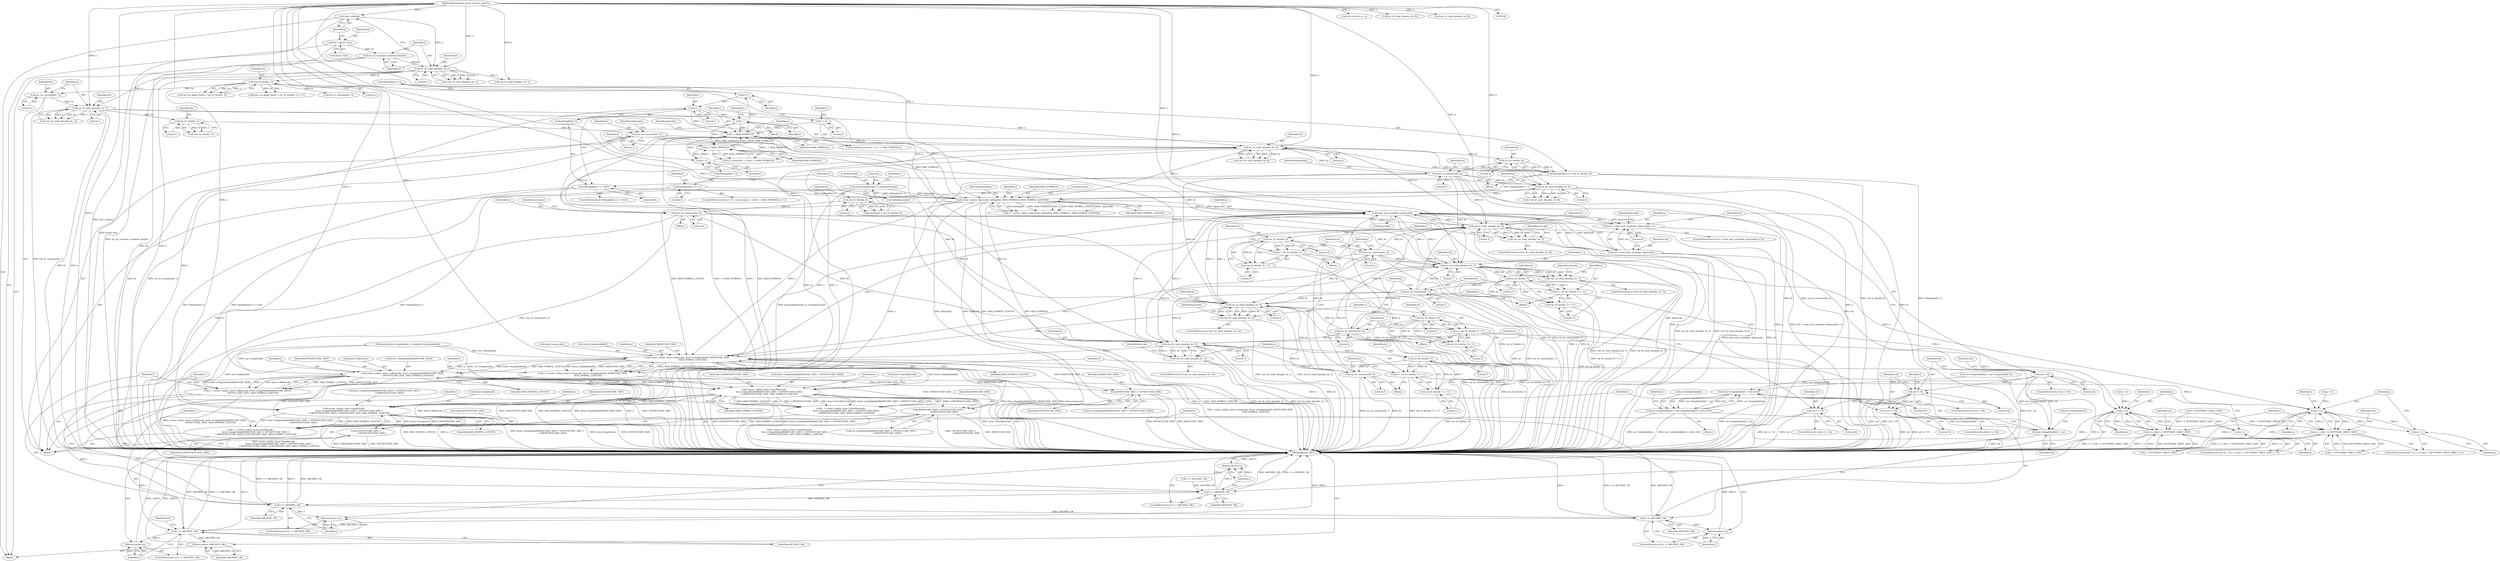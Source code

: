 digraph "0_libarchive_021efa522ad729ff0f5806c4ce53e4a6cc1daa31@API" {
"1000566" [label="(Call,read_next_symbol(a, &precode))"];
"1000532" [label="(Call,create_code(a, &precode, bitlengths, MAX_SYMBOLS, MAX_SYMBOL_LENGTH))"];
"1000485" [label="(Call,rar_br_read_ahead(a, br, 4))"];
"1000458" [label="(Call,rar_br_read_ahead(a, br, 4))"];
"1000420" [label="(Call,rar_br_read_ahead(a, br, 1))"];
"1000142" [label="(Call,rar_br_read_ahead(a, br, 1))"];
"1000136" [label="(Call,free_codes(a))"];
"1000107" [label="(MethodParameterIn,struct archive_read *a)"];
"1000138" [label="(Call,rar_br_consume_unalined_bits(br))"];
"1000130" [label="(Call,*br = &(rar->br))"];
"1000415" [label="(Call,rar_br_consume(br, 1))"];
"1000153" [label="(Call,rar_br_bits(br, 1))"];
"1000439" [label="(Call,rar_br_consume(br, 1))"];
"1000427" [label="(Call,rar_br_bits(br, 1))"];
"1000495" [label="(Call,rar_br_consume(br, 4))"];
"1000492" [label="(Call,rar_br_bits(br, 4))"];
"1000471" [label="(Call,rar_br_consume(br, 4))"];
"1000468" [label="(Call,rar_br_bits(br, 4))"];
"1000524" [label="(Call,memset(&precode, 0, sizeof(precode)))"];
"1000463" [label="(Call,bitlengths[i++] = rar_br_bits(br, 4))"];
"1000475" [label="(Call,bitlengths[i-1] == 0xF)"];
"1000518" [label="(Call,bitlengths[i++] = 0)"];
"1000452" [label="(Call,i < MAX_SYMBOLS)"];
"1000449" [label="(Call,i = 0)"];
"1000478" [label="(Call,i-1)"];
"1000466" [label="(Call,i++)"];
"1000501" [label="(Call,i--)"];
"1000521" [label="(Call,i++)"];
"1000513" [label="(Call,i < MAX_SYMBOLS)"];
"1000729" [label="(Call,rar_br_read_ahead(a, br, 3))"];
"1000566" [label="(Call,read_next_symbol(a, &precode))"];
"1000667" [label="(Call,rar_br_read_ahead(a, br, 7))"];
"1000750" [label="(Call,rar_br_consume(br, 3))"];
"1000746" [label="(Call,rar_br_bits(br, 3))"];
"1000688" [label="(Call,rar_br_consume(br, 7))"];
"1000684" [label="(Call,rar_br_bits(br, 7))"];
"1000660" [label="(Call,rar_br_consume(br, 3))"];
"1000656" [label="(Call,rar_br_bits(br, 3))"];
"1000639" [label="(Call,rar_br_read_ahead(a, br, 3))"];
"1000778" [label="(Call,rar_br_consume(br, 7))"];
"1000774" [label="(Call,rar_br_bits(br, 7))"];
"1000757" [label="(Call,rar_br_read_ahead(a, br, 7))"];
"1000563" [label="(Call,(val = read_next_symbol(a, &precode)) < 0)"];
"1000564" [label="(Call,val = read_next_symbol(a, &precode))"];
"1000583" [label="(Call,val < 16)"];
"1000593" [label="(Call,(rar->lengthtable[i] + val) & 0xF)"];
"1000587" [label="(Call,rar->lengthtable[i] = (rar->lengthtable[i] + val) & 0xF)"];
"1000594" [label="(Call,rar->lengthtable[i] + val)"];
"1000606" [label="(Call,val < 18)"];
"1000633" [label="(Call,val == 16)"];
"1000723" [label="(Call,val == 18)"];
"1000666" [label="(Call,!rar_br_read_ahead(a, br, 7))"];
"1000681" [label="(Call,n = rar_br_bits(br, 7) + 11)"];
"1000696" [label="(Call,j < n)"];
"1000695" [label="(Call,j < n && i < HUFFMAN_TABLE_SIZE)"];
"1000702" [label="(Call,j++)"];
"1000683" [label="(Call,rar_br_bits(br, 7) + 11)"];
"1000728" [label="(Call,!rar_br_read_ahead(a, br, 3))"];
"1000743" [label="(Call,n = rar_br_bits(br, 3) + 3)"];
"1000786" [label="(Call,j < n)"];
"1000785" [label="(Call,j < n && i < HUFFMAN_TABLE_SIZE)"];
"1000792" [label="(Call,j++)"];
"1000745" [label="(Call,rar_br_bits(br, 3) + 3)"];
"1000756" [label="(Call,!rar_br_read_ahead(a, br, 7))"];
"1000771" [label="(Call,n = rar_br_bits(br, 7) + 11)"];
"1000773" [label="(Call,rar_br_bits(br, 7) + 11)"];
"1000812" [label="(Call,create_code(a, &rar->maincode, &rar->lengthtable[0], MAINCODE_SIZE,\n                MAX_SYMBOL_LENGTH))"];
"1000810" [label="(Call,r = create_code(a, &rar->maincode, &rar->lengthtable[0], MAINCODE_SIZE,\n                MAX_SYMBOL_LENGTH))"];
"1000827" [label="(Call,r != ARCHIVE_OK)"];
"1000830" [label="(Return,return (r);)"];
"1000849" [label="(Call,r != ARCHIVE_OK)"];
"1000852" [label="(Return,return (r);)"];
"1000873" [label="(Call,r != ARCHIVE_OK)"];
"1000876" [label="(Return,return (r);)"];
"1000899" [label="(Call,r != ARCHIVE_OK)"];
"1000902" [label="(Return,return (r);)"];
"1001016" [label="(Return,return (ARCHIVE_OK);)"];
"1000834" [label="(Call,create_code(a, &rar->offsetcode, &rar->lengthtable[MAINCODE_SIZE],\n                OFFSETCODE_SIZE, MAX_SYMBOL_LENGTH))"];
"1000832" [label="(Call,r = create_code(a, &rar->offsetcode, &rar->lengthtable[MAINCODE_SIZE],\n                OFFSETCODE_SIZE, MAX_SYMBOL_LENGTH))"];
"1000856" [label="(Call,create_code(a, &rar->lowoffsetcode,\n                &rar->lengthtable[MAINCODE_SIZE + OFFSETCODE_SIZE],\n                LOWOFFSETCODE_SIZE, MAX_SYMBOL_LENGTH))"];
"1000854" [label="(Call,r = create_code(a, &rar->lowoffsetcode,\n                &rar->lengthtable[MAINCODE_SIZE + OFFSETCODE_SIZE],\n                LOWOFFSETCODE_SIZE, MAX_SYMBOL_LENGTH))"];
"1000880" [label="(Call,create_code(a, &rar->lengthcode,\n                &rar->lengthtable[MAINCODE_SIZE + OFFSETCODE_SIZE +\n                LOWOFFSETCODE_SIZE], LENGTHCODE_SIZE, MAX_SYMBOL_LENGTH))"];
"1000878" [label="(Call,r = create_code(a, &rar->lengthcode,\n                &rar->lengthtable[MAINCODE_SIZE + OFFSETCODE_SIZE +\n                LOWOFFSETCODE_SIZE], LENGTHCODE_SIZE, MAX_SYMBOL_LENGTH))"];
"1000891" [label="(Call,MAINCODE_SIZE + OFFSETCODE_SIZE +\n                LOWOFFSETCODE_SIZE)"];
"1000893" [label="(Call,OFFSETCODE_SIZE +\n                LOWOFFSETCODE_SIZE)"];
"1000867" [label="(Call,MAINCODE_SIZE + OFFSETCODE_SIZE)"];
"1000638" [label="(Call,!rar_br_read_ahead(a, br, 3))"];
"1000653" [label="(Call,n = rar_br_bits(br, 3) + 3)"];
"1000655" [label="(Call,rar_br_bits(br, 3) + 3)"];
"1000705" [label="(Call,rar->lengthtable[i] = rar->lengthtable[i-1])"];
"1000797" [label="(Identifier,rar)"];
"1000830" [label="(Return,return (r);)"];
"1000810" [label="(Call,r = create_code(a, &rar->maincode, &rar->lengthtable[0], MAINCODE_SIZE,\n                MAX_SYMBOL_LENGTH))"];
"1000868" [label="(Identifier,MAINCODE_SIZE)"];
"1000764" [label="(Identifier,precode)"];
"1000895" [label="(Identifier,LOWOFFSETCODE_SIZE)"];
"1000750" [label="(Call,rar_br_consume(br, 3))"];
"1000568" [label="(Call,&precode)"];
"1000585" [label="(Literal,16)"];
"1000603" [label="(Identifier,i)"];
"1000482" [label="(Block,)"];
"1000874" [label="(Identifier,r)"];
"1000494" [label="(Literal,4)"];
"1001017" [label="(Identifier,ARCHIVE_OK)"];
"1000660" [label="(Call,rar_br_consume(br, 3))"];
"1000452" [label="(Call,i < MAX_SYMBOLS)"];
"1000500" [label="(Block,)"];
"1000756" [label="(Call,!rar_br_read_ahead(a, br, 7))"];
"1001033" [label="(MethodReturn,RET)"];
"1000728" [label="(Call,!rar_br_read_ahead(a, br, 3))"];
"1000659" [label="(Literal,3)"];
"1000723" [label="(Call,val == 18)"];
"1000851" [label="(Identifier,ARCHIVE_OK)"];
"1000481" [label="(Literal,0xF)"];
"1000722" [label="(ControlStructure,if(val == 18))"];
"1000832" [label="(Call,r = create_code(a, &rar->offsetcode, &rar->lengthtable[MAINCODE_SIZE],\n                OFFSETCODE_SIZE, MAX_SYMBOL_LENGTH))"];
"1000108" [label="(Block,)"];
"1000495" [label="(Call,rar_br_consume(br, 4))"];
"1000636" [label="(Block,)"];
"1000835" [label="(Identifier,a)"];
"1000484" [label="(Call,!rar_br_read_ahead(a, br, 4))"];
"1000540" [label="(Call,r != ARCHIVE_OK)"];
"1000524" [label="(Call,memset(&precode, 0, sizeof(precode)))"];
"1000833" [label="(Identifier,r)"];
"1000690" [label="(Literal,7)"];
"1000486" [label="(Identifier,a)"];
"1000521" [label="(Call,i++)"];
"1000487" [label="(Identifier,br)"];
"1000507" [label="(Call,j < zerocount + 2 && i < MAX_SYMBOLS)"];
"1000900" [label="(Identifier,r)"];
"1000463" [label="(Call,bitlengths[i++] = rar_br_bits(br, 4))"];
"1000499" [label="(Identifier,zerocount)"];
"1000522" [label="(Identifier,i)"];
"1000748" [label="(Literal,3)"];
"1000814" [label="(Call,&rar->maincode)"];
"1000873" [label="(Call,r != ARCHIVE_OK)"];
"1000661" [label="(Identifier,br)"];
"1000894" [label="(Identifier,OFFSETCODE_SIZE)"];
"1000605" [label="(ControlStructure,if (val < 18))"];
"1000849" [label="(Call,r != ARCHIVE_OK)"];
"1000518" [label="(Call,bitlengths[i++] = 0)"];
"1000137" [label="(Identifier,a)"];
"1000787" [label="(Identifier,j)"];
"1000149" [label="(Call,rar->is_ppmd_block = rar_br_bits(br, 1))"];
"1000825" [label="(Identifier,MAX_SYMBOL_LENGTH)"];
"1000641" [label="(Identifier,br)"];
"1000567" [label="(Identifier,a)"];
"1000612" [label="(Identifier,i)"];
"1000869" [label="(Identifier,OFFSETCODE_SIZE)"];
"1000771" [label="(Call,n = rar_br_bits(br, 7) + 11)"];
"1000455" [label="(Block,)"];
"1000867" [label="(Call,MAINCODE_SIZE + OFFSETCODE_SIZE)"];
"1000886" [label="(Call,&rar->lengthtable[MAINCODE_SIZE + OFFSETCODE_SIZE +\n                LOWOFFSETCODE_SIZE])"];
"1000877" [label="(Identifier,r)"];
"1000472" [label="(Identifier,br)"];
"1000777" [label="(Literal,11)"];
"1000132" [label="(Call,&(rar->br))"];
"1000875" [label="(Identifier,ARCHIVE_OK)"];
"1000422" [label="(Identifier,br)"];
"1000730" [label="(Identifier,a)"];
"1000760" [label="(Literal,7)"];
"1000478" [label="(Call,i-1)"];
"1000743" [label="(Call,n = rar_br_bits(br, 3) + 3)"];
"1000583" [label="(Call,val < 16)"];
"1000902" [label="(Return,return (r);)"];
"1000530" [label="(Call,r = create_code(a, &precode, bitlengths, MAX_SYMBOLS, MAX_SYMBOL_LENGTH))"];
"1000759" [label="(Identifier,br)"];
"1000882" [label="(Call,&rar->lengthcode)"];
"1000450" [label="(Identifier,i)"];
"1000280" [label="(Call,rar->bytein.a = a)"];
"1000505" [label="(Identifier,j)"];
"1000536" [label="(Identifier,bitlengths)"];
"1000688" [label="(Call,rar_br_consume(br, 7))"];
"1000666" [label="(Call,!rar_br_read_ahead(a, br, 7))"];
"1000773" [label="(Call,rar_br_bits(br, 7) + 11)"];
"1000665" [label="(ControlStructure,if (!rar_br_read_ahead(a, br, 7)))"];
"1000871" [label="(Identifier,MAX_SYMBOL_LENGTH)"];
"1000755" [label="(ControlStructure,if (!rar_br_read_ahead(a, br, 7)))"];
"1000474" [label="(ControlStructure,if (bitlengths[i-1] == 0xF))"];
"1000834" [label="(Call,create_code(a, &rar->offsetcode, &rar->lengthtable[MAINCODE_SIZE],\n                OFFSETCODE_SIZE, MAX_SYMBOL_LENGTH))"];
"1000144" [label="(Identifier,br)"];
"1000870" [label="(Identifier,LOWOFFSETCODE_SIZE)"];
"1000501" [label="(Call,i--)"];
"1000846" [label="(Identifier,OFFSETCODE_SIZE)"];
"1000635" [label="(Literal,16)"];
"1000757" [label="(Call,rar_br_read_ahead(a, br, 7))"];
"1000758" [label="(Identifier,a)"];
"1000107" [label="(MethodParameterIn,struct archive_read *a)"];
"1000451" [label="(Literal,0)"];
"1000642" [label="(Literal,3)"];
"1001016" [label="(Return,return (ARCHIVE_OK);)"];
"1000419" [label="(Call,!rar_br_read_ahead(a, br, 1))"];
"1000638" [label="(Call,!rar_br_read_ahead(a, br, 3))"];
"1000519" [label="(Call,bitlengths[i++])"];
"1000479" [label="(Identifier,i)"];
"1000703" [label="(Identifier,j)"];
"1000466" [label="(Call,i++)"];
"1000790" [label="(Identifier,i)"];
"1000470" [label="(Literal,4)"];
"1000634" [label="(Identifier,val)"];
"1000131" [label="(Identifier,br)"];
"1000476" [label="(Call,bitlengths[i-1])"];
"1000732" [label="(Literal,3)"];
"1000429" [label="(Literal,1)"];
"1000440" [label="(Identifier,br)"];
"1000692" [label="(Call,j = 0)"];
"1000459" [label="(Identifier,a)"];
"1000633" [label="(Call,val == 16)"];
"1000788" [label="(Identifier,n)"];
"1000138" [label="(Call,rar_br_consume_unalined_bits(br))"];
"1000469" [label="(Identifier,br)"];
"1000607" [label="(Identifier,val)"];
"1000473" [label="(Literal,4)"];
"1000818" [label="(Call,&rar->lengthtable[0])"];
"1000533" [label="(Identifier,a)"];
"1000538" [label="(Identifier,MAX_SYMBOL_LENGTH)"];
"1000143" [label="(Identifier,a)"];
"1000490" [label="(Call,zerocount = rar_br_bits(br, 4))"];
"1000606" [label="(Call,val < 18)"];
"1000901" [label="(Identifier,ARCHIVE_OK)"];
"1000130" [label="(Call,*br = &(rar->br))"];
"1000774" [label="(Call,rar_br_bits(br, 7))"];
"1000600" [label="(Identifier,val)"];
"1000590" [label="(Identifier,rar)"];
"1000813" [label="(Identifier,a)"];
"1000682" [label="(Identifier,n)"];
"1000727" [label="(ControlStructure,if (!rar_br_read_ahead(a, br, 3)))"];
"1000475" [label="(Call,bitlengths[i-1] == 0xF)"];
"1000430" [label="(Call,memset(rar->lengthtable, 0, sizeof(rar->lengthtable)))"];
"1000526" [label="(Identifier,precode)"];
"1000724" [label="(Identifier,val)"];
"1000829" [label="(Identifier,ARCHIVE_OK)"];
"1000836" [label="(Call,&rar->offsetcode)"];
"1000141" [label="(Call,!rar_br_read_ahead(a, br, 1))"];
"1000582" [label="(ControlStructure,if (val < 16))"];
"1000460" [label="(Identifier,br)"];
"1000708" [label="(Identifier,rar)"];
"1000793" [label="(Identifier,j)"];
"1000779" [label="(Identifier,br)"];
"1000532" [label="(Call,create_code(a, &precode, bitlengths, MAX_SYMBOLS, MAX_SYMBOL_LENGTH))"];
"1000786" [label="(Call,j < n)"];
"1000441" [label="(Literal,1)"];
"1000863" [label="(Call,rar->lengthtable[MAINCODE_SIZE + OFFSETCODE_SIZE])"];
"1000689" [label="(Identifier,br)"];
"1000698" [label="(Identifier,n)"];
"1000558" [label="(Call,i < HUFFMAN_TABLE_SIZE)"];
"1000139" [label="(Identifier,br)"];
"1000749" [label="(Literal,3)"];
"1000782" [label="(Call,j = 0)"];
"1000880" [label="(Call,create_code(a, &rar->lengthcode,\n                &rar->lengthtable[MAINCODE_SIZE + OFFSETCODE_SIZE +\n                LOWOFFSETCODE_SIZE], LENGTHCODE_SIZE, MAX_SYMBOL_LENGTH))"];
"1000686" [label="(Literal,7)"];
"1000828" [label="(Identifier,r)"];
"1000879" [label="(Identifier,r)"];
"1000183" [label="(Call,rar_br_read_ahead(a, br, 8))"];
"1000601" [label="(Literal,0xF)"];
"1000898" [label="(ControlStructure,if (r != ARCHIVE_OK))"];
"1000736" [label="(Identifier,precode)"];
"1000881" [label="(Identifier,a)"];
"1000414" [label="(Block,)"];
"1000587" [label="(Call,rar->lengthtable[i] = (rar->lengthtable[i] + val) & 0xF)"];
"1000683" [label="(Call,rar_br_bits(br, 7) + 11)"];
"1000563" [label="(Call,(val = read_next_symbol(a, &precode)) < 0)"];
"1000148" [label="(Call,(rar->is_ppmd_block = rar_br_bits(br, 1)) != 0)"];
"1000662" [label="(Literal,3)"];
"1000693" [label="(Identifier,j)"];
"1000658" [label="(Literal,3)"];
"1000853" [label="(Identifier,r)"];
"1000493" [label="(Identifier,br)"];
"1000775" [label="(Identifier,br)"];
"1000781" [label="(ControlStructure,for(j = 0; j < n && i < HUFFMAN_TABLE_SIZE; j++))"];
"1000457" [label="(Call,!rar_br_read_ahead(a, br, 4))"];
"1000891" [label="(Call,MAINCODE_SIZE + OFFSETCODE_SIZE +\n                LOWOFFSETCODE_SIZE)"];
"1000458" [label="(Call,rar_br_read_ahead(a, br, 4))"];
"1000444" [label="(Identifier,bitlengths)"];
"1000480" [label="(Literal,1)"];
"1000856" [label="(Call,create_code(a, &rar->lowoffsetcode,\n                &rar->lengthtable[MAINCODE_SIZE + OFFSETCODE_SIZE],\n                LOWOFFSETCODE_SIZE, MAX_SYMBOL_LENGTH))"];
"1000565" [label="(Identifier,val)"];
"1000588" [label="(Call,rar->lengthtable[i])"];
"1000632" [label="(ControlStructure,if(val == 16))"];
"1000158" [label="(Call,rar_br_consume(br, 1))"];
"1000751" [label="(Identifier,br)"];
"1000897" [label="(Identifier,MAX_SYMBOL_LENGTH)"];
"1000426" [label="(Call,!rar_br_bits(br, 1))"];
"1000862" [label="(Call,&rar->lengthtable[MAINCODE_SIZE + OFFSETCODE_SIZE])"];
"1000154" [label="(Identifier,br)"];
"1000745" [label="(Call,rar_br_bits(br, 3) + 3)"];
"1000657" [label="(Identifier,br)"];
"1000776" [label="(Literal,7)"];
"1000847" [label="(Identifier,MAX_SYMBOL_LENGTH)"];
"1000827" [label="(Call,r != ARCHIVE_OK)"];
"1000731" [label="(Identifier,br)"];
"1000664" [label="(Block,)"];
"1000566" [label="(Call,read_next_symbol(a, &precode))"];
"1000595" [label="(Call,rar->lengthtable[i])"];
"1000656" [label="(Call,rar_br_bits(br, 3))"];
"1000824" [label="(Identifier,MAINCODE_SIZE)"];
"1000785" [label="(Call,j < n && i < HUFFMAN_TABLE_SIZE)"];
"1000668" [label="(Identifier,a)"];
"1000896" [label="(Identifier,LENGTHCODE_SIZE)"];
"1000453" [label="(Identifier,i)"];
"1000454" [label="(Identifier,MAX_SYMBOLS)"];
"1000537" [label="(Identifier,MAX_SYMBOLS)"];
"1000523" [label="(Literal,0)"];
"1000640" [label="(Identifier,a)"];
"1000492" [label="(Call,rar_br_bits(br, 4))"];
"1000899" [label="(Call,r != ARCHIVE_OK)"];
"1000153" [label="(Call,rar_br_bits(br, 1))"];
"1000778" [label="(Call,rar_br_consume(br, 7))"];
"1000789" [label="(Call,i < HUFFMAN_TABLE_SIZE)"];
"1000423" [label="(Literal,1)"];
"1000417" [label="(Literal,1)"];
"1000876" [label="(Return,return (r);)"];
"1000420" [label="(Call,rar_br_read_ahead(a, br, 1))"];
"1000155" [label="(Literal,1)"];
"1000695" [label="(Call,j < n && i < HUFFMAN_TABLE_SIZE)"];
"1000893" [label="(Call,OFFSETCODE_SIZE +\n                LOWOFFSETCODE_SIZE)"];
"1000681" [label="(Call,n = rar_br_bits(br, 7) + 11)"];
"1000497" [label="(Literal,4)"];
"1000725" [label="(Literal,18)"];
"1000878" [label="(Call,r = create_code(a, &rar->lengthcode,\n                &rar->lengthtable[MAINCODE_SIZE + OFFSETCODE_SIZE +\n                LOWOFFSETCODE_SIZE], LENGTHCODE_SIZE, MAX_SYMBOL_LENGTH))"];
"1000697" [label="(Identifier,j)"];
"1000639" [label="(Call,rar_br_read_ahead(a, br, 3))"];
"1000608" [label="(Literal,18)"];
"1000857" [label="(Identifier,a)"];
"1000674" [label="(Identifier,precode)"];
"1000855" [label="(Identifier,r)"];
"1000729" [label="(Call,rar_br_read_ahead(a, br, 3))"];
"1000746" [label="(Call,rar_br_bits(br, 3))"];
"1000531" [label="(Identifier,r)"];
"1000653" [label="(Call,n = rar_br_bits(br, 3) + 3)"];
"1000637" [label="(ControlStructure,if (!rar_br_read_ahead(a, br, 3)))"];
"1000655" [label="(Call,rar_br_bits(br, 3) + 3)"];
"1000428" [label="(Identifier,br)"];
"1000772" [label="(Identifier,n)"];
"1000850" [label="(Identifier,r)"];
"1000726" [label="(Block,)"];
"1000747" [label="(Identifier,br)"];
"1000525" [label="(Call,&precode)"];
"1000593" [label="(Call,(rar->lengthtable[i] + val) & 0xF)"];
"1000586" [label="(Block,)"];
"1000559" [label="(Identifier,i)"];
"1000831" [label="(Identifier,r)"];
"1000685" [label="(Identifier,br)"];
"1000145" [label="(Literal,1)"];
"1000415" [label="(Call,rar_br_consume(br, 1))"];
"1000513" [label="(Call,i < MAX_SYMBOLS)"];
"1000562" [label="(ControlStructure,if ((val = read_next_symbol(a, &precode)) < 0))"];
"1000852" [label="(Return,return (r);)"];
"1000485" [label="(Call,rar_br_read_ahead(a, br, 4))"];
"1000687" [label="(Literal,11)"];
"1000570" [label="(Literal,0)"];
"1000854" [label="(Call,r = create_code(a, &rar->lowoffsetcode,\n                &rar->lengthtable[MAINCODE_SIZE + OFFSETCODE_SIZE],\n                LOWOFFSETCODE_SIZE, MAX_SYMBOL_LENGTH))"];
"1000448" [label="(ControlStructure,for (i = 0; i < MAX_SYMBOLS;))"];
"1000654" [label="(Identifier,n)"];
"1000488" [label="(Literal,4)"];
"1000496" [label="(Identifier,br)"];
"1000464" [label="(Call,bitlengths[i++])"];
"1000527" [label="(Literal,0)"];
"1000471" [label="(Call,rar_br_consume(br, 4))"];
"1000754" [label="(Block,)"];
"1000514" [label="(Identifier,i)"];
"1000502" [label="(Identifier,i)"];
"1000517" [label="(Identifier,j)"];
"1000564" [label="(Call,val = read_next_symbol(a, &precode))"];
"1000667" [label="(Call,rar_br_read_ahead(a, br, 7))"];
"1000684" [label="(Call,rar_br_bits(br, 7))"];
"1000461" [label="(Literal,4)"];
"1000752" [label="(Literal,3)"];
"1000427" [label="(Call,rar_br_bits(br, 1))"];
"1000468" [label="(Call,rar_br_bits(br, 4))"];
"1000209" [label="(Call,rar_br_read_ahead(a, br, 8))"];
"1000780" [label="(Literal,7)"];
"1000811" [label="(Identifier,r)"];
"1000594" [label="(Call,rar->lengthtable[i] + val)"];
"1000792" [label="(Call,j++)"];
"1000908" [label="(Identifier,rar)"];
"1000136" [label="(Call,free_codes(a))"];
"1000584" [label="(Identifier,val)"];
"1000858" [label="(Call,&rar->lowoffsetcode)"];
"1000503" [label="(ControlStructure,for (j = 0; j < zerocount + 2 && i < MAX_SYMBOLS; j++))"];
"1000646" [label="(Identifier,precode)"];
"1000477" [label="(Identifier,bitlengths)"];
"1000670" [label="(Literal,7)"];
"1000691" [label="(ControlStructure,for (j = 0; j < n && i < HUFFMAN_TABLE_SIZE; j++))"];
"1000887" [label="(Call,rar->lengthtable[MAINCODE_SIZE + OFFSETCODE_SIZE +\n                LOWOFFSETCODE_SIZE])"];
"1000840" [label="(Call,&rar->lengthtable[MAINCODE_SIZE])"];
"1000848" [label="(ControlStructure,if (r != ARCHIVE_OK))"];
"1000449" [label="(Call,i = 0)"];
"1000467" [label="(Identifier,i)"];
"1000416" [label="(Identifier,br)"];
"1000142" [label="(Call,rar_br_read_ahead(a, br, 1))"];
"1000574" [label="(Identifier,precode)"];
"1000700" [label="(Identifier,i)"];
"1000744" [label="(Identifier,n)"];
"1000872" [label="(ControlStructure,if (r != ARCHIVE_OK))"];
"1000669" [label="(Identifier,br)"];
"1000826" [label="(ControlStructure,if (r != ARCHIVE_OK))"];
"1000439" [label="(Call,rar_br_consume(br, 1))"];
"1000515" [label="(Identifier,MAX_SYMBOLS)"];
"1000783" [label="(Identifier,j)"];
"1000699" [label="(Call,i < HUFFMAN_TABLE_SIZE)"];
"1000812" [label="(Call,create_code(a, &rar->maincode, &rar->lengthtable[0], MAINCODE_SIZE,\n                MAX_SYMBOL_LENGTH))"];
"1000421" [label="(Identifier,a)"];
"1000528" [label="(Call,sizeof(precode))"];
"1000534" [label="(Call,&precode)"];
"1000696" [label="(Call,j < n)"];
"1000892" [label="(Identifier,MAINCODE_SIZE)"];
"1000702" [label="(Call,j++)"];
"1000903" [label="(Identifier,r)"];
"1000163" [label="(Call,rar_br_read_ahead(a, br, 7))"];
"1000566" -> "1000564"  [label="AST: "];
"1000566" -> "1000568"  [label="CFG: "];
"1000567" -> "1000566"  [label="AST: "];
"1000568" -> "1000566"  [label="AST: "];
"1000564" -> "1000566"  [label="CFG: "];
"1000566" -> "1001033"  [label="DDG: &precode"];
"1000566" -> "1001033"  [label="DDG: a"];
"1000566" -> "1000563"  [label="DDG: a"];
"1000566" -> "1000563"  [label="DDG: &precode"];
"1000566" -> "1000564"  [label="DDG: a"];
"1000566" -> "1000564"  [label="DDG: &precode"];
"1000532" -> "1000566"  [label="DDG: a"];
"1000532" -> "1000566"  [label="DDG: &precode"];
"1000729" -> "1000566"  [label="DDG: a"];
"1000667" -> "1000566"  [label="DDG: a"];
"1000757" -> "1000566"  [label="DDG: a"];
"1000639" -> "1000566"  [label="DDG: a"];
"1000107" -> "1000566"  [label="DDG: a"];
"1000566" -> "1000639"  [label="DDG: a"];
"1000566" -> "1000667"  [label="DDG: a"];
"1000566" -> "1000729"  [label="DDG: a"];
"1000566" -> "1000757"  [label="DDG: a"];
"1000566" -> "1000812"  [label="DDG: a"];
"1000532" -> "1000530"  [label="AST: "];
"1000532" -> "1000538"  [label="CFG: "];
"1000533" -> "1000532"  [label="AST: "];
"1000534" -> "1000532"  [label="AST: "];
"1000536" -> "1000532"  [label="AST: "];
"1000537" -> "1000532"  [label="AST: "];
"1000538" -> "1000532"  [label="AST: "];
"1000530" -> "1000532"  [label="CFG: "];
"1000532" -> "1001033"  [label="DDG: a"];
"1000532" -> "1001033"  [label="DDG: bitlengths"];
"1000532" -> "1001033"  [label="DDG: &precode"];
"1000532" -> "1001033"  [label="DDG: MAX_SYMBOL_LENGTH"];
"1000532" -> "1001033"  [label="DDG: MAX_SYMBOLS"];
"1000532" -> "1000530"  [label="DDG: bitlengths"];
"1000532" -> "1000530"  [label="DDG: MAX_SYMBOLS"];
"1000532" -> "1000530"  [label="DDG: a"];
"1000532" -> "1000530"  [label="DDG: MAX_SYMBOL_LENGTH"];
"1000532" -> "1000530"  [label="DDG: &precode"];
"1000485" -> "1000532"  [label="DDG: a"];
"1000458" -> "1000532"  [label="DDG: a"];
"1000420" -> "1000532"  [label="DDG: a"];
"1000107" -> "1000532"  [label="DDG: a"];
"1000524" -> "1000532"  [label="DDG: &precode"];
"1000463" -> "1000532"  [label="DDG: bitlengths[i++]"];
"1000475" -> "1000532"  [label="DDG: bitlengths[i-1]"];
"1000518" -> "1000532"  [label="DDG: bitlengths[i++]"];
"1000452" -> "1000532"  [label="DDG: MAX_SYMBOLS"];
"1000532" -> "1000812"  [label="DDG: a"];
"1000532" -> "1000812"  [label="DDG: MAX_SYMBOL_LENGTH"];
"1000485" -> "1000484"  [label="AST: "];
"1000485" -> "1000488"  [label="CFG: "];
"1000486" -> "1000485"  [label="AST: "];
"1000487" -> "1000485"  [label="AST: "];
"1000488" -> "1000485"  [label="AST: "];
"1000484" -> "1000485"  [label="CFG: "];
"1000485" -> "1001033"  [label="DDG: a"];
"1000485" -> "1001033"  [label="DDG: br"];
"1000485" -> "1000458"  [label="DDG: a"];
"1000485" -> "1000484"  [label="DDG: a"];
"1000485" -> "1000484"  [label="DDG: br"];
"1000485" -> "1000484"  [label="DDG: 4"];
"1000458" -> "1000485"  [label="DDG: a"];
"1000107" -> "1000485"  [label="DDG: a"];
"1000471" -> "1000485"  [label="DDG: br"];
"1000485" -> "1000492"  [label="DDG: br"];
"1000458" -> "1000457"  [label="AST: "];
"1000458" -> "1000461"  [label="CFG: "];
"1000459" -> "1000458"  [label="AST: "];
"1000460" -> "1000458"  [label="AST: "];
"1000461" -> "1000458"  [label="AST: "];
"1000457" -> "1000458"  [label="CFG: "];
"1000458" -> "1001033"  [label="DDG: br"];
"1000458" -> "1001033"  [label="DDG: a"];
"1000458" -> "1000457"  [label="DDG: a"];
"1000458" -> "1000457"  [label="DDG: br"];
"1000458" -> "1000457"  [label="DDG: 4"];
"1000420" -> "1000458"  [label="DDG: a"];
"1000107" -> "1000458"  [label="DDG: a"];
"1000439" -> "1000458"  [label="DDG: br"];
"1000495" -> "1000458"  [label="DDG: br"];
"1000471" -> "1000458"  [label="DDG: br"];
"1000458" -> "1000468"  [label="DDG: br"];
"1000420" -> "1000419"  [label="AST: "];
"1000420" -> "1000423"  [label="CFG: "];
"1000421" -> "1000420"  [label="AST: "];
"1000422" -> "1000420"  [label="AST: "];
"1000423" -> "1000420"  [label="AST: "];
"1000419" -> "1000420"  [label="CFG: "];
"1000420" -> "1001033"  [label="DDG: br"];
"1000420" -> "1001033"  [label="DDG: a"];
"1000420" -> "1000419"  [label="DDG: a"];
"1000420" -> "1000419"  [label="DDG: br"];
"1000420" -> "1000419"  [label="DDG: 1"];
"1000142" -> "1000420"  [label="DDG: a"];
"1000107" -> "1000420"  [label="DDG: a"];
"1000415" -> "1000420"  [label="DDG: br"];
"1000420" -> "1000427"  [label="DDG: br"];
"1000142" -> "1000141"  [label="AST: "];
"1000142" -> "1000145"  [label="CFG: "];
"1000143" -> "1000142"  [label="AST: "];
"1000144" -> "1000142"  [label="AST: "];
"1000145" -> "1000142"  [label="AST: "];
"1000141" -> "1000142"  [label="CFG: "];
"1000142" -> "1001033"  [label="DDG: br"];
"1000142" -> "1001033"  [label="DDG: a"];
"1000142" -> "1000141"  [label="DDG: a"];
"1000142" -> "1000141"  [label="DDG: br"];
"1000142" -> "1000141"  [label="DDG: 1"];
"1000136" -> "1000142"  [label="DDG: a"];
"1000107" -> "1000142"  [label="DDG: a"];
"1000138" -> "1000142"  [label="DDG: br"];
"1000142" -> "1000153"  [label="DDG: br"];
"1000142" -> "1000163"  [label="DDG: a"];
"1000136" -> "1000108"  [label="AST: "];
"1000136" -> "1000137"  [label="CFG: "];
"1000137" -> "1000136"  [label="AST: "];
"1000139" -> "1000136"  [label="CFG: "];
"1000136" -> "1001033"  [label="DDG: free_codes(a)"];
"1000107" -> "1000136"  [label="DDG: a"];
"1000107" -> "1000106"  [label="AST: "];
"1000107" -> "1001033"  [label="DDG: a"];
"1000107" -> "1000163"  [label="DDG: a"];
"1000107" -> "1000183"  [label="DDG: a"];
"1000107" -> "1000209"  [label="DDG: a"];
"1000107" -> "1000280"  [label="DDG: a"];
"1000107" -> "1000639"  [label="DDG: a"];
"1000107" -> "1000667"  [label="DDG: a"];
"1000107" -> "1000729"  [label="DDG: a"];
"1000107" -> "1000757"  [label="DDG: a"];
"1000107" -> "1000812"  [label="DDG: a"];
"1000107" -> "1000834"  [label="DDG: a"];
"1000107" -> "1000856"  [label="DDG: a"];
"1000107" -> "1000880"  [label="DDG: a"];
"1000138" -> "1000108"  [label="AST: "];
"1000138" -> "1000139"  [label="CFG: "];
"1000139" -> "1000138"  [label="AST: "];
"1000143" -> "1000138"  [label="CFG: "];
"1000138" -> "1001033"  [label="DDG: rar_br_consume_unalined_bits(br)"];
"1000130" -> "1000138"  [label="DDG: br"];
"1000130" -> "1000108"  [label="AST: "];
"1000130" -> "1000132"  [label="CFG: "];
"1000131" -> "1000130"  [label="AST: "];
"1000132" -> "1000130"  [label="AST: "];
"1000137" -> "1000130"  [label="CFG: "];
"1000130" -> "1001033"  [label="DDG: &(rar->br)"];
"1000415" -> "1000414"  [label="AST: "];
"1000415" -> "1000417"  [label="CFG: "];
"1000416" -> "1000415"  [label="AST: "];
"1000417" -> "1000415"  [label="AST: "];
"1000421" -> "1000415"  [label="CFG: "];
"1000415" -> "1001033"  [label="DDG: rar_br_consume(br, 1)"];
"1000153" -> "1000415"  [label="DDG: br"];
"1000153" -> "1000149"  [label="AST: "];
"1000153" -> "1000155"  [label="CFG: "];
"1000154" -> "1000153"  [label="AST: "];
"1000155" -> "1000153"  [label="AST: "];
"1000149" -> "1000153"  [label="CFG: "];
"1000153" -> "1000148"  [label="DDG: br"];
"1000153" -> "1000148"  [label="DDG: 1"];
"1000153" -> "1000149"  [label="DDG: br"];
"1000153" -> "1000149"  [label="DDG: 1"];
"1000153" -> "1000158"  [label="DDG: br"];
"1000439" -> "1000414"  [label="AST: "];
"1000439" -> "1000441"  [label="CFG: "];
"1000440" -> "1000439"  [label="AST: "];
"1000441" -> "1000439"  [label="AST: "];
"1000444" -> "1000439"  [label="CFG: "];
"1000439" -> "1001033"  [label="DDG: br"];
"1000439" -> "1001033"  [label="DDG: rar_br_consume(br, 1)"];
"1000427" -> "1000439"  [label="DDG: br"];
"1000439" -> "1000639"  [label="DDG: br"];
"1000439" -> "1000667"  [label="DDG: br"];
"1000439" -> "1000729"  [label="DDG: br"];
"1000439" -> "1000757"  [label="DDG: br"];
"1000427" -> "1000426"  [label="AST: "];
"1000427" -> "1000429"  [label="CFG: "];
"1000428" -> "1000427"  [label="AST: "];
"1000429" -> "1000427"  [label="AST: "];
"1000426" -> "1000427"  [label="CFG: "];
"1000427" -> "1000426"  [label="DDG: br"];
"1000427" -> "1000426"  [label="DDG: 1"];
"1000495" -> "1000482"  [label="AST: "];
"1000495" -> "1000497"  [label="CFG: "];
"1000496" -> "1000495"  [label="AST: "];
"1000497" -> "1000495"  [label="AST: "];
"1000499" -> "1000495"  [label="CFG: "];
"1000495" -> "1001033"  [label="DDG: br"];
"1000495" -> "1001033"  [label="DDG: rar_br_consume(br, 4)"];
"1000492" -> "1000495"  [label="DDG: br"];
"1000495" -> "1000639"  [label="DDG: br"];
"1000495" -> "1000667"  [label="DDG: br"];
"1000495" -> "1000729"  [label="DDG: br"];
"1000495" -> "1000757"  [label="DDG: br"];
"1000492" -> "1000490"  [label="AST: "];
"1000492" -> "1000494"  [label="CFG: "];
"1000493" -> "1000492"  [label="AST: "];
"1000494" -> "1000492"  [label="AST: "];
"1000490" -> "1000492"  [label="CFG: "];
"1000492" -> "1000490"  [label="DDG: br"];
"1000492" -> "1000490"  [label="DDG: 4"];
"1000471" -> "1000455"  [label="AST: "];
"1000471" -> "1000473"  [label="CFG: "];
"1000472" -> "1000471"  [label="AST: "];
"1000473" -> "1000471"  [label="AST: "];
"1000477" -> "1000471"  [label="CFG: "];
"1000471" -> "1001033"  [label="DDG: br"];
"1000471" -> "1001033"  [label="DDG: rar_br_consume(br, 4)"];
"1000468" -> "1000471"  [label="DDG: br"];
"1000471" -> "1000639"  [label="DDG: br"];
"1000471" -> "1000667"  [label="DDG: br"];
"1000471" -> "1000729"  [label="DDG: br"];
"1000471" -> "1000757"  [label="DDG: br"];
"1000468" -> "1000463"  [label="AST: "];
"1000468" -> "1000470"  [label="CFG: "];
"1000469" -> "1000468"  [label="AST: "];
"1000470" -> "1000468"  [label="AST: "];
"1000463" -> "1000468"  [label="CFG: "];
"1000468" -> "1000463"  [label="DDG: br"];
"1000468" -> "1000463"  [label="DDG: 4"];
"1000524" -> "1000414"  [label="AST: "];
"1000524" -> "1000528"  [label="CFG: "];
"1000525" -> "1000524"  [label="AST: "];
"1000527" -> "1000524"  [label="AST: "];
"1000528" -> "1000524"  [label="AST: "];
"1000531" -> "1000524"  [label="CFG: "];
"1000524" -> "1001033"  [label="DDG: memset(&precode, 0, sizeof(precode))"];
"1000463" -> "1000455"  [label="AST: "];
"1000464" -> "1000463"  [label="AST: "];
"1000472" -> "1000463"  [label="CFG: "];
"1000463" -> "1001033"  [label="DDG: rar_br_bits(br, 4)"];
"1000463" -> "1001033"  [label="DDG: bitlengths[i++]"];
"1000475" -> "1000474"  [label="AST: "];
"1000475" -> "1000481"  [label="CFG: "];
"1000476" -> "1000475"  [label="AST: "];
"1000481" -> "1000475"  [label="AST: "];
"1000453" -> "1000475"  [label="CFG: "];
"1000486" -> "1000475"  [label="CFG: "];
"1000475" -> "1001033"  [label="DDG: bitlengths[i-1]"];
"1000475" -> "1001033"  [label="DDG: bitlengths[i-1] == 0xF"];
"1000518" -> "1000503"  [label="AST: "];
"1000518" -> "1000523"  [label="CFG: "];
"1000519" -> "1000518"  [label="AST: "];
"1000523" -> "1000518"  [label="AST: "];
"1000517" -> "1000518"  [label="CFG: "];
"1000518" -> "1001033"  [label="DDG: bitlengths[i++]"];
"1000452" -> "1000448"  [label="AST: "];
"1000452" -> "1000454"  [label="CFG: "];
"1000453" -> "1000452"  [label="AST: "];
"1000454" -> "1000452"  [label="AST: "];
"1000459" -> "1000452"  [label="CFG: "];
"1000526" -> "1000452"  [label="CFG: "];
"1000452" -> "1001033"  [label="DDG: i < MAX_SYMBOLS"];
"1000452" -> "1001033"  [label="DDG: i"];
"1000452" -> "1001033"  [label="DDG: MAX_SYMBOLS"];
"1000449" -> "1000452"  [label="DDG: i"];
"1000478" -> "1000452"  [label="DDG: i"];
"1000501" -> "1000452"  [label="DDG: i"];
"1000521" -> "1000452"  [label="DDG: i"];
"1000513" -> "1000452"  [label="DDG: i"];
"1000513" -> "1000452"  [label="DDG: MAX_SYMBOLS"];
"1000452" -> "1000466"  [label="DDG: i"];
"1000452" -> "1000507"  [label="DDG: i < MAX_SYMBOLS"];
"1000452" -> "1000513"  [label="DDG: MAX_SYMBOLS"];
"1000449" -> "1000448"  [label="AST: "];
"1000449" -> "1000451"  [label="CFG: "];
"1000450" -> "1000449"  [label="AST: "];
"1000451" -> "1000449"  [label="AST: "];
"1000453" -> "1000449"  [label="CFG: "];
"1000478" -> "1000476"  [label="AST: "];
"1000478" -> "1000480"  [label="CFG: "];
"1000479" -> "1000478"  [label="AST: "];
"1000480" -> "1000478"  [label="AST: "];
"1000476" -> "1000478"  [label="CFG: "];
"1000478" -> "1001033"  [label="DDG: i"];
"1000466" -> "1000478"  [label="DDG: i"];
"1000478" -> "1000501"  [label="DDG: i"];
"1000466" -> "1000464"  [label="AST: "];
"1000466" -> "1000467"  [label="CFG: "];
"1000467" -> "1000466"  [label="AST: "];
"1000464" -> "1000466"  [label="CFG: "];
"1000501" -> "1000500"  [label="AST: "];
"1000501" -> "1000502"  [label="CFG: "];
"1000502" -> "1000501"  [label="AST: "];
"1000505" -> "1000501"  [label="CFG: "];
"1000501" -> "1000513"  [label="DDG: i"];
"1000501" -> "1000521"  [label="DDG: i"];
"1000521" -> "1000519"  [label="AST: "];
"1000521" -> "1000522"  [label="CFG: "];
"1000522" -> "1000521"  [label="AST: "];
"1000519" -> "1000521"  [label="CFG: "];
"1000521" -> "1000513"  [label="DDG: i"];
"1000513" -> "1000521"  [label="DDG: i"];
"1000513" -> "1000507"  [label="AST: "];
"1000513" -> "1000515"  [label="CFG: "];
"1000514" -> "1000513"  [label="AST: "];
"1000515" -> "1000513"  [label="AST: "];
"1000507" -> "1000513"  [label="CFG: "];
"1000513" -> "1000507"  [label="DDG: i"];
"1000513" -> "1000507"  [label="DDG: MAX_SYMBOLS"];
"1000729" -> "1000728"  [label="AST: "];
"1000729" -> "1000732"  [label="CFG: "];
"1000730" -> "1000729"  [label="AST: "];
"1000731" -> "1000729"  [label="AST: "];
"1000732" -> "1000729"  [label="AST: "];
"1000728" -> "1000729"  [label="CFG: "];
"1000729" -> "1001033"  [label="DDG: a"];
"1000729" -> "1001033"  [label="DDG: br"];
"1000729" -> "1000728"  [label="DDG: a"];
"1000729" -> "1000728"  [label="DDG: br"];
"1000729" -> "1000728"  [label="DDG: 3"];
"1000750" -> "1000729"  [label="DDG: br"];
"1000688" -> "1000729"  [label="DDG: br"];
"1000660" -> "1000729"  [label="DDG: br"];
"1000778" -> "1000729"  [label="DDG: br"];
"1000729" -> "1000746"  [label="DDG: br"];
"1000729" -> "1000812"  [label="DDG: a"];
"1000667" -> "1000666"  [label="AST: "];
"1000667" -> "1000670"  [label="CFG: "];
"1000668" -> "1000667"  [label="AST: "];
"1000669" -> "1000667"  [label="AST: "];
"1000670" -> "1000667"  [label="AST: "];
"1000666" -> "1000667"  [label="CFG: "];
"1000667" -> "1001033"  [label="DDG: a"];
"1000667" -> "1001033"  [label="DDG: br"];
"1000667" -> "1000666"  [label="DDG: a"];
"1000667" -> "1000666"  [label="DDG: br"];
"1000667" -> "1000666"  [label="DDG: 7"];
"1000750" -> "1000667"  [label="DDG: br"];
"1000688" -> "1000667"  [label="DDG: br"];
"1000660" -> "1000667"  [label="DDG: br"];
"1000778" -> "1000667"  [label="DDG: br"];
"1000667" -> "1000684"  [label="DDG: br"];
"1000667" -> "1000812"  [label="DDG: a"];
"1000750" -> "1000726"  [label="AST: "];
"1000750" -> "1000752"  [label="CFG: "];
"1000751" -> "1000750"  [label="AST: "];
"1000752" -> "1000750"  [label="AST: "];
"1000783" -> "1000750"  [label="CFG: "];
"1000750" -> "1001033"  [label="DDG: br"];
"1000750" -> "1001033"  [label="DDG: rar_br_consume(br, 3)"];
"1000750" -> "1000639"  [label="DDG: br"];
"1000746" -> "1000750"  [label="DDG: br"];
"1000750" -> "1000757"  [label="DDG: br"];
"1000746" -> "1000745"  [label="AST: "];
"1000746" -> "1000748"  [label="CFG: "];
"1000747" -> "1000746"  [label="AST: "];
"1000748" -> "1000746"  [label="AST: "];
"1000749" -> "1000746"  [label="CFG: "];
"1000746" -> "1000743"  [label="DDG: br"];
"1000746" -> "1000743"  [label="DDG: 3"];
"1000746" -> "1000745"  [label="DDG: br"];
"1000746" -> "1000745"  [label="DDG: 3"];
"1000688" -> "1000664"  [label="AST: "];
"1000688" -> "1000690"  [label="CFG: "];
"1000689" -> "1000688"  [label="AST: "];
"1000690" -> "1000688"  [label="AST: "];
"1000693" -> "1000688"  [label="CFG: "];
"1000688" -> "1001033"  [label="DDG: br"];
"1000688" -> "1001033"  [label="DDG: rar_br_consume(br, 7)"];
"1000688" -> "1000639"  [label="DDG: br"];
"1000684" -> "1000688"  [label="DDG: br"];
"1000688" -> "1000757"  [label="DDG: br"];
"1000684" -> "1000683"  [label="AST: "];
"1000684" -> "1000686"  [label="CFG: "];
"1000685" -> "1000684"  [label="AST: "];
"1000686" -> "1000684"  [label="AST: "];
"1000687" -> "1000684"  [label="CFG: "];
"1000684" -> "1000681"  [label="DDG: br"];
"1000684" -> "1000681"  [label="DDG: 7"];
"1000684" -> "1000683"  [label="DDG: br"];
"1000684" -> "1000683"  [label="DDG: 7"];
"1000660" -> "1000636"  [label="AST: "];
"1000660" -> "1000662"  [label="CFG: "];
"1000661" -> "1000660"  [label="AST: "];
"1000662" -> "1000660"  [label="AST: "];
"1000693" -> "1000660"  [label="CFG: "];
"1000660" -> "1001033"  [label="DDG: rar_br_consume(br, 3)"];
"1000660" -> "1001033"  [label="DDG: br"];
"1000660" -> "1000639"  [label="DDG: br"];
"1000656" -> "1000660"  [label="DDG: br"];
"1000660" -> "1000757"  [label="DDG: br"];
"1000656" -> "1000655"  [label="AST: "];
"1000656" -> "1000658"  [label="CFG: "];
"1000657" -> "1000656"  [label="AST: "];
"1000658" -> "1000656"  [label="AST: "];
"1000659" -> "1000656"  [label="CFG: "];
"1000656" -> "1000653"  [label="DDG: br"];
"1000656" -> "1000653"  [label="DDG: 3"];
"1000656" -> "1000655"  [label="DDG: br"];
"1000656" -> "1000655"  [label="DDG: 3"];
"1000639" -> "1000656"  [label="DDG: br"];
"1000639" -> "1000638"  [label="AST: "];
"1000639" -> "1000642"  [label="CFG: "];
"1000640" -> "1000639"  [label="AST: "];
"1000641" -> "1000639"  [label="AST: "];
"1000642" -> "1000639"  [label="AST: "];
"1000638" -> "1000639"  [label="CFG: "];
"1000639" -> "1001033"  [label="DDG: br"];
"1000639" -> "1001033"  [label="DDG: a"];
"1000639" -> "1000638"  [label="DDG: a"];
"1000639" -> "1000638"  [label="DDG: br"];
"1000639" -> "1000638"  [label="DDG: 3"];
"1000778" -> "1000639"  [label="DDG: br"];
"1000639" -> "1000812"  [label="DDG: a"];
"1000778" -> "1000754"  [label="AST: "];
"1000778" -> "1000780"  [label="CFG: "];
"1000779" -> "1000778"  [label="AST: "];
"1000780" -> "1000778"  [label="AST: "];
"1000783" -> "1000778"  [label="CFG: "];
"1000778" -> "1001033"  [label="DDG: rar_br_consume(br, 7)"];
"1000778" -> "1001033"  [label="DDG: br"];
"1000778" -> "1000757"  [label="DDG: br"];
"1000774" -> "1000778"  [label="DDG: br"];
"1000774" -> "1000773"  [label="AST: "];
"1000774" -> "1000776"  [label="CFG: "];
"1000775" -> "1000774"  [label="AST: "];
"1000776" -> "1000774"  [label="AST: "];
"1000777" -> "1000774"  [label="CFG: "];
"1000774" -> "1000771"  [label="DDG: br"];
"1000774" -> "1000771"  [label="DDG: 7"];
"1000774" -> "1000773"  [label="DDG: br"];
"1000774" -> "1000773"  [label="DDG: 7"];
"1000757" -> "1000774"  [label="DDG: br"];
"1000757" -> "1000756"  [label="AST: "];
"1000757" -> "1000760"  [label="CFG: "];
"1000758" -> "1000757"  [label="AST: "];
"1000759" -> "1000757"  [label="AST: "];
"1000760" -> "1000757"  [label="AST: "];
"1000756" -> "1000757"  [label="CFG: "];
"1000757" -> "1001033"  [label="DDG: a"];
"1000757" -> "1001033"  [label="DDG: br"];
"1000757" -> "1000756"  [label="DDG: a"];
"1000757" -> "1000756"  [label="DDG: br"];
"1000757" -> "1000756"  [label="DDG: 7"];
"1000757" -> "1000812"  [label="DDG: a"];
"1000563" -> "1000562"  [label="AST: "];
"1000563" -> "1000570"  [label="CFG: "];
"1000564" -> "1000563"  [label="AST: "];
"1000570" -> "1000563"  [label="AST: "];
"1000574" -> "1000563"  [label="CFG: "];
"1000584" -> "1000563"  [label="CFG: "];
"1000563" -> "1001033"  [label="DDG: (val = read_next_symbol(a, &precode)) < 0"];
"1000564" -> "1000563"  [label="DDG: val"];
"1000565" -> "1000564"  [label="AST: "];
"1000570" -> "1000564"  [label="CFG: "];
"1000564" -> "1001033"  [label="DDG: read_next_symbol(a, &precode)"];
"1000564" -> "1001033"  [label="DDG: val"];
"1000564" -> "1000583"  [label="DDG: val"];
"1000583" -> "1000582"  [label="AST: "];
"1000583" -> "1000585"  [label="CFG: "];
"1000584" -> "1000583"  [label="AST: "];
"1000585" -> "1000583"  [label="AST: "];
"1000590" -> "1000583"  [label="CFG: "];
"1000607" -> "1000583"  [label="CFG: "];
"1000583" -> "1001033"  [label="DDG: val < 16"];
"1000583" -> "1000593"  [label="DDG: val"];
"1000583" -> "1000594"  [label="DDG: val"];
"1000583" -> "1000606"  [label="DDG: val"];
"1000593" -> "1000587"  [label="AST: "];
"1000593" -> "1000601"  [label="CFG: "];
"1000594" -> "1000593"  [label="AST: "];
"1000601" -> "1000593"  [label="AST: "];
"1000587" -> "1000593"  [label="CFG: "];
"1000593" -> "1001033"  [label="DDG: rar->lengthtable[i] + val"];
"1000593" -> "1000587"  [label="DDG: rar->lengthtable[i] + val"];
"1000593" -> "1000587"  [label="DDG: 0xF"];
"1000587" -> "1000593"  [label="DDG: rar->lengthtable[i]"];
"1000705" -> "1000593"  [label="DDG: rar->lengthtable[i]"];
"1000587" -> "1000586"  [label="AST: "];
"1000588" -> "1000587"  [label="AST: "];
"1000603" -> "1000587"  [label="CFG: "];
"1000587" -> "1001033"  [label="DDG: rar->lengthtable[i]"];
"1000587" -> "1001033"  [label="DDG: (rar->lengthtable[i] + val) & 0xF"];
"1000587" -> "1000594"  [label="DDG: rar->lengthtable[i]"];
"1000594" -> "1000600"  [label="CFG: "];
"1000595" -> "1000594"  [label="AST: "];
"1000600" -> "1000594"  [label="AST: "];
"1000601" -> "1000594"  [label="CFG: "];
"1000594" -> "1001033"  [label="DDG: val"];
"1000705" -> "1000594"  [label="DDG: rar->lengthtable[i]"];
"1000606" -> "1000605"  [label="AST: "];
"1000606" -> "1000608"  [label="CFG: "];
"1000607" -> "1000606"  [label="AST: "];
"1000608" -> "1000606"  [label="AST: "];
"1000612" -> "1000606"  [label="CFG: "];
"1000724" -> "1000606"  [label="CFG: "];
"1000606" -> "1001033"  [label="DDG: val"];
"1000606" -> "1001033"  [label="DDG: val < 18"];
"1000606" -> "1000633"  [label="DDG: val"];
"1000606" -> "1000723"  [label="DDG: val"];
"1000633" -> "1000632"  [label="AST: "];
"1000633" -> "1000635"  [label="CFG: "];
"1000634" -> "1000633"  [label="AST: "];
"1000635" -> "1000633"  [label="AST: "];
"1000640" -> "1000633"  [label="CFG: "];
"1000668" -> "1000633"  [label="CFG: "];
"1000633" -> "1001033"  [label="DDG: val == 16"];
"1000633" -> "1001033"  [label="DDG: val"];
"1000723" -> "1000722"  [label="AST: "];
"1000723" -> "1000725"  [label="CFG: "];
"1000724" -> "1000723"  [label="AST: "];
"1000725" -> "1000723"  [label="AST: "];
"1000730" -> "1000723"  [label="CFG: "];
"1000758" -> "1000723"  [label="CFG: "];
"1000723" -> "1001033"  [label="DDG: val"];
"1000723" -> "1001033"  [label="DDG: val == 18"];
"1000666" -> "1000665"  [label="AST: "];
"1000674" -> "1000666"  [label="CFG: "];
"1000682" -> "1000666"  [label="CFG: "];
"1000666" -> "1001033"  [label="DDG: !rar_br_read_ahead(a, br, 7)"];
"1000666" -> "1001033"  [label="DDG: rar_br_read_ahead(a, br, 7)"];
"1000681" -> "1000664"  [label="AST: "];
"1000681" -> "1000683"  [label="CFG: "];
"1000682" -> "1000681"  [label="AST: "];
"1000683" -> "1000681"  [label="AST: "];
"1000689" -> "1000681"  [label="CFG: "];
"1000681" -> "1001033"  [label="DDG: rar_br_bits(br, 7) + 11"];
"1000681" -> "1000696"  [label="DDG: n"];
"1000696" -> "1000695"  [label="AST: "];
"1000696" -> "1000698"  [label="CFG: "];
"1000697" -> "1000696"  [label="AST: "];
"1000698" -> "1000696"  [label="AST: "];
"1000700" -> "1000696"  [label="CFG: "];
"1000695" -> "1000696"  [label="CFG: "];
"1000696" -> "1001033"  [label="DDG: j"];
"1000696" -> "1001033"  [label="DDG: n"];
"1000696" -> "1000695"  [label="DDG: j"];
"1000696" -> "1000695"  [label="DDG: n"];
"1000692" -> "1000696"  [label="DDG: j"];
"1000702" -> "1000696"  [label="DDG: j"];
"1000653" -> "1000696"  [label="DDG: n"];
"1000696" -> "1000702"  [label="DDG: j"];
"1000695" -> "1000691"  [label="AST: "];
"1000695" -> "1000699"  [label="CFG: "];
"1000699" -> "1000695"  [label="AST: "];
"1000559" -> "1000695"  [label="CFG: "];
"1000708" -> "1000695"  [label="CFG: "];
"1000695" -> "1001033"  [label="DDG: j < n && i < HUFFMAN_TABLE_SIZE"];
"1000695" -> "1001033"  [label="DDG: j < n"];
"1000699" -> "1000695"  [label="DDG: i"];
"1000699" -> "1000695"  [label="DDG: HUFFMAN_TABLE_SIZE"];
"1000558" -> "1000695"  [label="DDG: i < HUFFMAN_TABLE_SIZE"];
"1000702" -> "1000691"  [label="AST: "];
"1000702" -> "1000703"  [label="CFG: "];
"1000703" -> "1000702"  [label="AST: "];
"1000697" -> "1000702"  [label="CFG: "];
"1000683" -> "1000687"  [label="CFG: "];
"1000687" -> "1000683"  [label="AST: "];
"1000683" -> "1001033"  [label="DDG: rar_br_bits(br, 7)"];
"1000728" -> "1000727"  [label="AST: "];
"1000736" -> "1000728"  [label="CFG: "];
"1000744" -> "1000728"  [label="CFG: "];
"1000728" -> "1001033"  [label="DDG: rar_br_read_ahead(a, br, 3)"];
"1000728" -> "1001033"  [label="DDG: !rar_br_read_ahead(a, br, 3)"];
"1000743" -> "1000726"  [label="AST: "];
"1000743" -> "1000745"  [label="CFG: "];
"1000744" -> "1000743"  [label="AST: "];
"1000745" -> "1000743"  [label="AST: "];
"1000751" -> "1000743"  [label="CFG: "];
"1000743" -> "1001033"  [label="DDG: rar_br_bits(br, 3) + 3"];
"1000743" -> "1000786"  [label="DDG: n"];
"1000786" -> "1000785"  [label="AST: "];
"1000786" -> "1000788"  [label="CFG: "];
"1000787" -> "1000786"  [label="AST: "];
"1000788" -> "1000786"  [label="AST: "];
"1000790" -> "1000786"  [label="CFG: "];
"1000785" -> "1000786"  [label="CFG: "];
"1000786" -> "1001033"  [label="DDG: n"];
"1000786" -> "1001033"  [label="DDG: j"];
"1000786" -> "1000785"  [label="DDG: j"];
"1000786" -> "1000785"  [label="DDG: n"];
"1000792" -> "1000786"  [label="DDG: j"];
"1000782" -> "1000786"  [label="DDG: j"];
"1000771" -> "1000786"  [label="DDG: n"];
"1000786" -> "1000792"  [label="DDG: j"];
"1000785" -> "1000781"  [label="AST: "];
"1000785" -> "1000789"  [label="CFG: "];
"1000789" -> "1000785"  [label="AST: "];
"1000559" -> "1000785"  [label="CFG: "];
"1000797" -> "1000785"  [label="CFG: "];
"1000785" -> "1001033"  [label="DDG: j < n && i < HUFFMAN_TABLE_SIZE"];
"1000785" -> "1001033"  [label="DDG: j < n"];
"1000789" -> "1000785"  [label="DDG: i"];
"1000789" -> "1000785"  [label="DDG: HUFFMAN_TABLE_SIZE"];
"1000558" -> "1000785"  [label="DDG: i < HUFFMAN_TABLE_SIZE"];
"1000792" -> "1000781"  [label="AST: "];
"1000792" -> "1000793"  [label="CFG: "];
"1000793" -> "1000792"  [label="AST: "];
"1000787" -> "1000792"  [label="CFG: "];
"1000745" -> "1000749"  [label="CFG: "];
"1000749" -> "1000745"  [label="AST: "];
"1000745" -> "1001033"  [label="DDG: rar_br_bits(br, 3)"];
"1000756" -> "1000755"  [label="AST: "];
"1000764" -> "1000756"  [label="CFG: "];
"1000772" -> "1000756"  [label="CFG: "];
"1000756" -> "1001033"  [label="DDG: rar_br_read_ahead(a, br, 7)"];
"1000756" -> "1001033"  [label="DDG: !rar_br_read_ahead(a, br, 7)"];
"1000771" -> "1000754"  [label="AST: "];
"1000771" -> "1000773"  [label="CFG: "];
"1000772" -> "1000771"  [label="AST: "];
"1000773" -> "1000771"  [label="AST: "];
"1000779" -> "1000771"  [label="CFG: "];
"1000771" -> "1001033"  [label="DDG: rar_br_bits(br, 7) + 11"];
"1000773" -> "1000777"  [label="CFG: "];
"1000777" -> "1000773"  [label="AST: "];
"1000773" -> "1001033"  [label="DDG: rar_br_bits(br, 7)"];
"1000812" -> "1000810"  [label="AST: "];
"1000812" -> "1000825"  [label="CFG: "];
"1000813" -> "1000812"  [label="AST: "];
"1000814" -> "1000812"  [label="AST: "];
"1000818" -> "1000812"  [label="AST: "];
"1000824" -> "1000812"  [label="AST: "];
"1000825" -> "1000812"  [label="AST: "];
"1000810" -> "1000812"  [label="CFG: "];
"1000812" -> "1001033"  [label="DDG: &rar->lengthtable[0]"];
"1000812" -> "1001033"  [label="DDG: MAINCODE_SIZE"];
"1000812" -> "1001033"  [label="DDG: &rar->maincode"];
"1000812" -> "1001033"  [label="DDG: a"];
"1000812" -> "1001033"  [label="DDG: MAX_SYMBOL_LENGTH"];
"1000812" -> "1000810"  [label="DDG: MAX_SYMBOL_LENGTH"];
"1000812" -> "1000810"  [label="DDG: &rar->maincode"];
"1000812" -> "1000810"  [label="DDG: &rar->lengthtable[0]"];
"1000812" -> "1000810"  [label="DDG: MAINCODE_SIZE"];
"1000812" -> "1000810"  [label="DDG: a"];
"1000430" -> "1000812"  [label="DDG: rar->lengthtable"];
"1000812" -> "1000834"  [label="DDG: a"];
"1000812" -> "1000834"  [label="DDG: &rar->lengthtable[0]"];
"1000812" -> "1000834"  [label="DDG: MAX_SYMBOL_LENGTH"];
"1000812" -> "1000856"  [label="DDG: &rar->lengthtable[0]"];
"1000812" -> "1000867"  [label="DDG: MAINCODE_SIZE"];
"1000812" -> "1000880"  [label="DDG: &rar->lengthtable[0]"];
"1000812" -> "1000891"  [label="DDG: MAINCODE_SIZE"];
"1000810" -> "1000414"  [label="AST: "];
"1000811" -> "1000810"  [label="AST: "];
"1000828" -> "1000810"  [label="CFG: "];
"1000810" -> "1001033"  [label="DDG: create_code(a, &rar->maincode, &rar->lengthtable[0], MAINCODE_SIZE,\n                MAX_SYMBOL_LENGTH)"];
"1000810" -> "1000827"  [label="DDG: r"];
"1000827" -> "1000826"  [label="AST: "];
"1000827" -> "1000829"  [label="CFG: "];
"1000828" -> "1000827"  [label="AST: "];
"1000829" -> "1000827"  [label="AST: "];
"1000831" -> "1000827"  [label="CFG: "];
"1000833" -> "1000827"  [label="CFG: "];
"1000827" -> "1001033"  [label="DDG: ARCHIVE_OK"];
"1000827" -> "1001033"  [label="DDG: r != ARCHIVE_OK"];
"1000827" -> "1001033"  [label="DDG: r"];
"1000540" -> "1000827"  [label="DDG: ARCHIVE_OK"];
"1000827" -> "1000830"  [label="DDG: r"];
"1000827" -> "1000849"  [label="DDG: ARCHIVE_OK"];
"1000830" -> "1000826"  [label="AST: "];
"1000830" -> "1000831"  [label="CFG: "];
"1000831" -> "1000830"  [label="AST: "];
"1001033" -> "1000830"  [label="CFG: "];
"1000830" -> "1001033"  [label="DDG: <RET>"];
"1000831" -> "1000830"  [label="DDG: r"];
"1000849" -> "1000848"  [label="AST: "];
"1000849" -> "1000851"  [label="CFG: "];
"1000850" -> "1000849"  [label="AST: "];
"1000851" -> "1000849"  [label="AST: "];
"1000853" -> "1000849"  [label="CFG: "];
"1000855" -> "1000849"  [label="CFG: "];
"1000849" -> "1001033"  [label="DDG: ARCHIVE_OK"];
"1000849" -> "1001033"  [label="DDG: r != ARCHIVE_OK"];
"1000849" -> "1001033"  [label="DDG: r"];
"1000832" -> "1000849"  [label="DDG: r"];
"1000849" -> "1000852"  [label="DDG: r"];
"1000849" -> "1000873"  [label="DDG: ARCHIVE_OK"];
"1000852" -> "1000848"  [label="AST: "];
"1000852" -> "1000853"  [label="CFG: "];
"1000853" -> "1000852"  [label="AST: "];
"1001033" -> "1000852"  [label="CFG: "];
"1000852" -> "1001033"  [label="DDG: <RET>"];
"1000853" -> "1000852"  [label="DDG: r"];
"1000873" -> "1000872"  [label="AST: "];
"1000873" -> "1000875"  [label="CFG: "];
"1000874" -> "1000873"  [label="AST: "];
"1000875" -> "1000873"  [label="AST: "];
"1000877" -> "1000873"  [label="CFG: "];
"1000879" -> "1000873"  [label="CFG: "];
"1000873" -> "1001033"  [label="DDG: r"];
"1000873" -> "1001033"  [label="DDG: r != ARCHIVE_OK"];
"1000873" -> "1001033"  [label="DDG: ARCHIVE_OK"];
"1000854" -> "1000873"  [label="DDG: r"];
"1000873" -> "1000876"  [label="DDG: r"];
"1000873" -> "1000899"  [label="DDG: ARCHIVE_OK"];
"1000876" -> "1000872"  [label="AST: "];
"1000876" -> "1000877"  [label="CFG: "];
"1000877" -> "1000876"  [label="AST: "];
"1001033" -> "1000876"  [label="CFG: "];
"1000876" -> "1001033"  [label="DDG: <RET>"];
"1000877" -> "1000876"  [label="DDG: r"];
"1000899" -> "1000898"  [label="AST: "];
"1000899" -> "1000901"  [label="CFG: "];
"1000900" -> "1000899"  [label="AST: "];
"1000901" -> "1000899"  [label="AST: "];
"1000903" -> "1000899"  [label="CFG: "];
"1000908" -> "1000899"  [label="CFG: "];
"1000899" -> "1001033"  [label="DDG: r != ARCHIVE_OK"];
"1000899" -> "1001033"  [label="DDG: r"];
"1000899" -> "1001033"  [label="DDG: ARCHIVE_OK"];
"1000878" -> "1000899"  [label="DDG: r"];
"1000899" -> "1000902"  [label="DDG: r"];
"1000899" -> "1001016"  [label="DDG: ARCHIVE_OK"];
"1000902" -> "1000898"  [label="AST: "];
"1000902" -> "1000903"  [label="CFG: "];
"1000903" -> "1000902"  [label="AST: "];
"1001033" -> "1000902"  [label="CFG: "];
"1000902" -> "1001033"  [label="DDG: <RET>"];
"1000903" -> "1000902"  [label="DDG: r"];
"1001016" -> "1000108"  [label="AST: "];
"1001016" -> "1001017"  [label="CFG: "];
"1001017" -> "1001016"  [label="AST: "];
"1001033" -> "1001016"  [label="CFG: "];
"1001016" -> "1001033"  [label="DDG: <RET>"];
"1001017" -> "1001016"  [label="DDG: ARCHIVE_OK"];
"1000834" -> "1000832"  [label="AST: "];
"1000834" -> "1000847"  [label="CFG: "];
"1000835" -> "1000834"  [label="AST: "];
"1000836" -> "1000834"  [label="AST: "];
"1000840" -> "1000834"  [label="AST: "];
"1000846" -> "1000834"  [label="AST: "];
"1000847" -> "1000834"  [label="AST: "];
"1000832" -> "1000834"  [label="CFG: "];
"1000834" -> "1001033"  [label="DDG: a"];
"1000834" -> "1001033"  [label="DDG: OFFSETCODE_SIZE"];
"1000834" -> "1001033"  [label="DDG: &rar->offsetcode"];
"1000834" -> "1001033"  [label="DDG: MAX_SYMBOL_LENGTH"];
"1000834" -> "1001033"  [label="DDG: &rar->lengthtable[MAINCODE_SIZE]"];
"1000834" -> "1000832"  [label="DDG: MAX_SYMBOL_LENGTH"];
"1000834" -> "1000832"  [label="DDG: OFFSETCODE_SIZE"];
"1000834" -> "1000832"  [label="DDG: &rar->lengthtable[MAINCODE_SIZE]"];
"1000834" -> "1000832"  [label="DDG: a"];
"1000834" -> "1000832"  [label="DDG: &rar->offsetcode"];
"1000430" -> "1000834"  [label="DDG: rar->lengthtable"];
"1000834" -> "1000856"  [label="DDG: a"];
"1000834" -> "1000856"  [label="DDG: MAX_SYMBOL_LENGTH"];
"1000834" -> "1000867"  [label="DDG: OFFSETCODE_SIZE"];
"1000834" -> "1000891"  [label="DDG: OFFSETCODE_SIZE"];
"1000834" -> "1000893"  [label="DDG: OFFSETCODE_SIZE"];
"1000832" -> "1000414"  [label="AST: "];
"1000833" -> "1000832"  [label="AST: "];
"1000850" -> "1000832"  [label="CFG: "];
"1000832" -> "1001033"  [label="DDG: create_code(a, &rar->offsetcode, &rar->lengthtable[MAINCODE_SIZE],\n                OFFSETCODE_SIZE, MAX_SYMBOL_LENGTH)"];
"1000856" -> "1000854"  [label="AST: "];
"1000856" -> "1000871"  [label="CFG: "];
"1000857" -> "1000856"  [label="AST: "];
"1000858" -> "1000856"  [label="AST: "];
"1000862" -> "1000856"  [label="AST: "];
"1000870" -> "1000856"  [label="AST: "];
"1000871" -> "1000856"  [label="AST: "];
"1000854" -> "1000856"  [label="CFG: "];
"1000856" -> "1001033"  [label="DDG: &rar->lowoffsetcode"];
"1000856" -> "1001033"  [label="DDG: a"];
"1000856" -> "1001033"  [label="DDG: LOWOFFSETCODE_SIZE"];
"1000856" -> "1001033"  [label="DDG: MAX_SYMBOL_LENGTH"];
"1000856" -> "1001033"  [label="DDG: &rar->lengthtable[MAINCODE_SIZE + OFFSETCODE_SIZE]"];
"1000856" -> "1000854"  [label="DDG: MAX_SYMBOL_LENGTH"];
"1000856" -> "1000854"  [label="DDG: a"];
"1000856" -> "1000854"  [label="DDG: LOWOFFSETCODE_SIZE"];
"1000856" -> "1000854"  [label="DDG: &rar->lowoffsetcode"];
"1000856" -> "1000854"  [label="DDG: &rar->lengthtable[MAINCODE_SIZE + OFFSETCODE_SIZE]"];
"1000430" -> "1000856"  [label="DDG: rar->lengthtable"];
"1000856" -> "1000880"  [label="DDG: a"];
"1000856" -> "1000880"  [label="DDG: MAX_SYMBOL_LENGTH"];
"1000856" -> "1000891"  [label="DDG: LOWOFFSETCODE_SIZE"];
"1000856" -> "1000893"  [label="DDG: LOWOFFSETCODE_SIZE"];
"1000854" -> "1000414"  [label="AST: "];
"1000855" -> "1000854"  [label="AST: "];
"1000874" -> "1000854"  [label="CFG: "];
"1000854" -> "1001033"  [label="DDG: create_code(a, &rar->lowoffsetcode,\n                &rar->lengthtable[MAINCODE_SIZE + OFFSETCODE_SIZE],\n                LOWOFFSETCODE_SIZE, MAX_SYMBOL_LENGTH)"];
"1000880" -> "1000878"  [label="AST: "];
"1000880" -> "1000897"  [label="CFG: "];
"1000881" -> "1000880"  [label="AST: "];
"1000882" -> "1000880"  [label="AST: "];
"1000886" -> "1000880"  [label="AST: "];
"1000896" -> "1000880"  [label="AST: "];
"1000897" -> "1000880"  [label="AST: "];
"1000878" -> "1000880"  [label="CFG: "];
"1000880" -> "1001033"  [label="DDG: MAX_SYMBOL_LENGTH"];
"1000880" -> "1001033"  [label="DDG: a"];
"1000880" -> "1001033"  [label="DDG: &rar->lengthtable[MAINCODE_SIZE + OFFSETCODE_SIZE +\n                LOWOFFSETCODE_SIZE]"];
"1000880" -> "1001033"  [label="DDG: &rar->lengthcode"];
"1000880" -> "1001033"  [label="DDG: LENGTHCODE_SIZE"];
"1000880" -> "1000878"  [label="DDG: &rar->lengthcode"];
"1000880" -> "1000878"  [label="DDG: LENGTHCODE_SIZE"];
"1000880" -> "1000878"  [label="DDG: &rar->lengthtable[MAINCODE_SIZE + OFFSETCODE_SIZE +\n                LOWOFFSETCODE_SIZE]"];
"1000880" -> "1000878"  [label="DDG: a"];
"1000880" -> "1000878"  [label="DDG: MAX_SYMBOL_LENGTH"];
"1000430" -> "1000880"  [label="DDG: rar->lengthtable"];
"1000878" -> "1000414"  [label="AST: "];
"1000879" -> "1000878"  [label="AST: "];
"1000900" -> "1000878"  [label="CFG: "];
"1000878" -> "1001033"  [label="DDG: create_code(a, &rar->lengthcode,\n                &rar->lengthtable[MAINCODE_SIZE + OFFSETCODE_SIZE +\n                LOWOFFSETCODE_SIZE], LENGTHCODE_SIZE, MAX_SYMBOL_LENGTH)"];
"1000891" -> "1000887"  [label="AST: "];
"1000891" -> "1000893"  [label="CFG: "];
"1000892" -> "1000891"  [label="AST: "];
"1000893" -> "1000891"  [label="AST: "];
"1000887" -> "1000891"  [label="CFG: "];
"1000891" -> "1001033"  [label="DDG: OFFSETCODE_SIZE +\n                LOWOFFSETCODE_SIZE"];
"1000891" -> "1001033"  [label="DDG: MAINCODE_SIZE"];
"1000893" -> "1000895"  [label="CFG: "];
"1000894" -> "1000893"  [label="AST: "];
"1000895" -> "1000893"  [label="AST: "];
"1000893" -> "1001033"  [label="DDG: LOWOFFSETCODE_SIZE"];
"1000893" -> "1001033"  [label="DDG: OFFSETCODE_SIZE"];
"1000867" -> "1000863"  [label="AST: "];
"1000867" -> "1000869"  [label="CFG: "];
"1000868" -> "1000867"  [label="AST: "];
"1000869" -> "1000867"  [label="AST: "];
"1000863" -> "1000867"  [label="CFG: "];
"1000867" -> "1001033"  [label="DDG: MAINCODE_SIZE"];
"1000867" -> "1001033"  [label="DDG: OFFSETCODE_SIZE"];
"1000638" -> "1000637"  [label="AST: "];
"1000646" -> "1000638"  [label="CFG: "];
"1000654" -> "1000638"  [label="CFG: "];
"1000638" -> "1001033"  [label="DDG: !rar_br_read_ahead(a, br, 3)"];
"1000638" -> "1001033"  [label="DDG: rar_br_read_ahead(a, br, 3)"];
"1000653" -> "1000636"  [label="AST: "];
"1000653" -> "1000655"  [label="CFG: "];
"1000654" -> "1000653"  [label="AST: "];
"1000655" -> "1000653"  [label="AST: "];
"1000661" -> "1000653"  [label="CFG: "];
"1000653" -> "1001033"  [label="DDG: rar_br_bits(br, 3) + 3"];
"1000655" -> "1000659"  [label="CFG: "];
"1000659" -> "1000655"  [label="AST: "];
"1000655" -> "1001033"  [label="DDG: rar_br_bits(br, 3)"];
}
